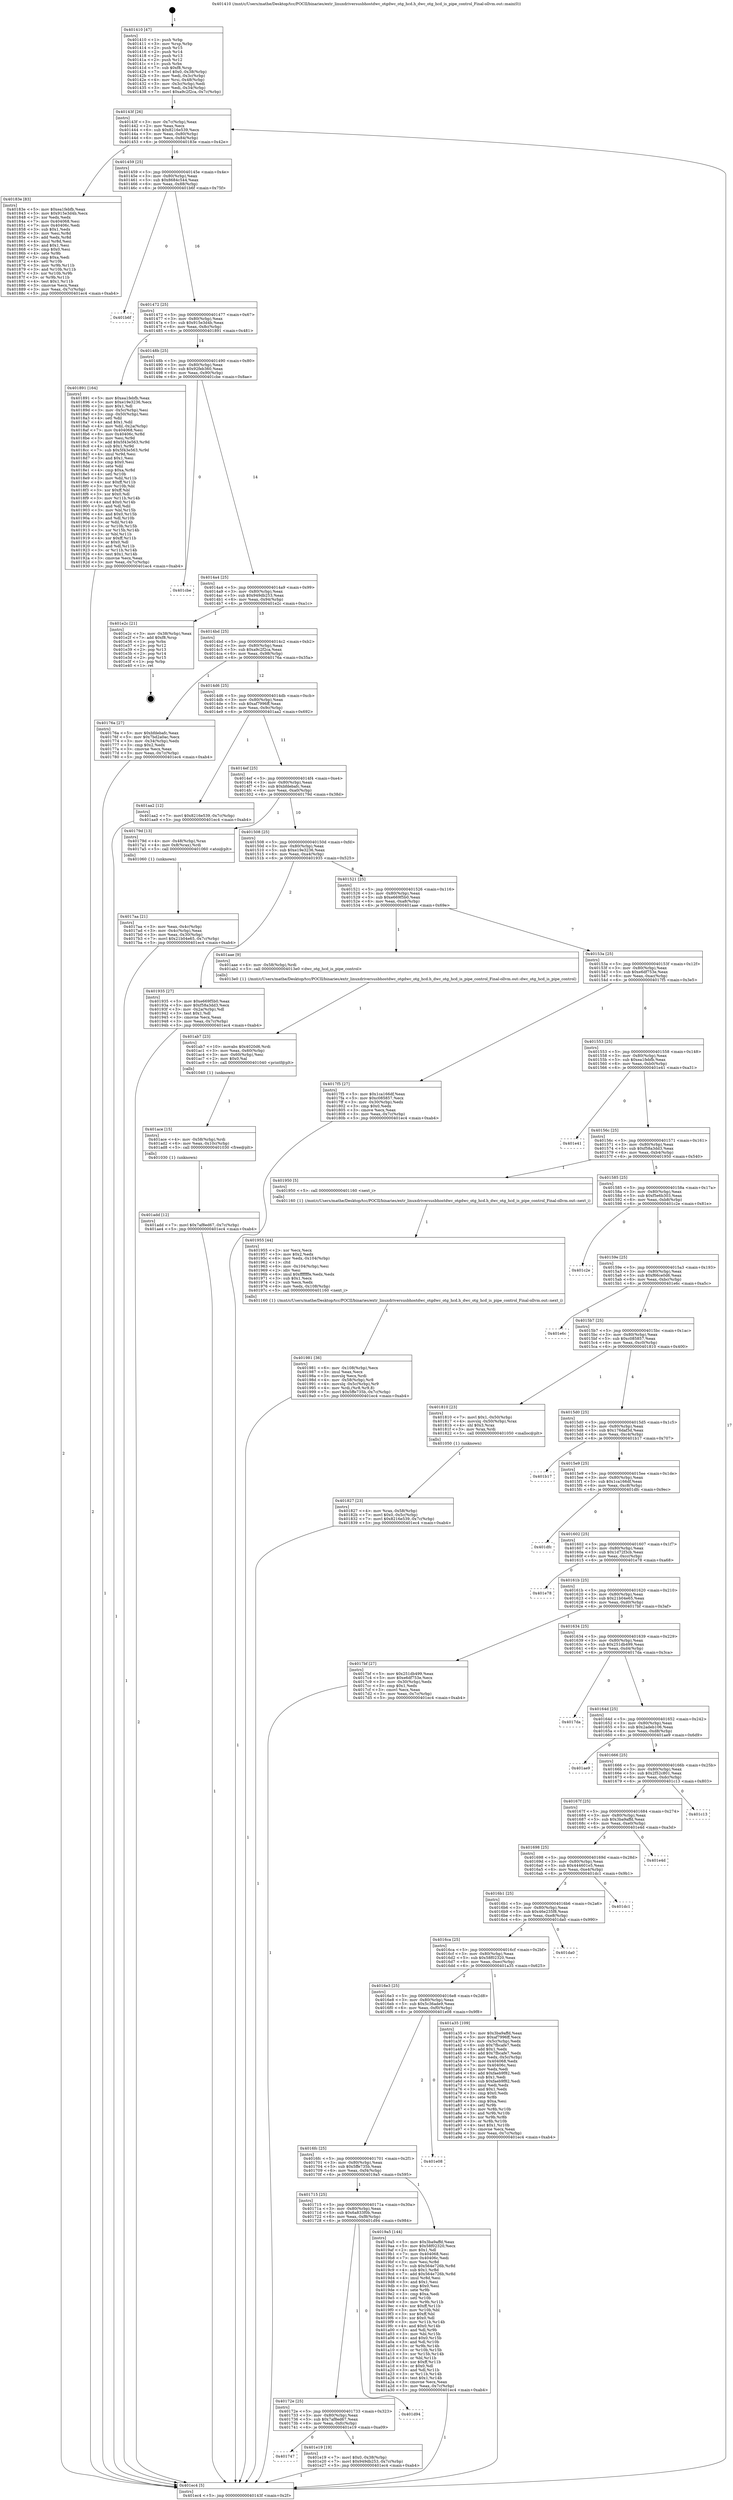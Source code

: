 digraph "0x401410" {
  label = "0x401410 (/mnt/c/Users/mathe/Desktop/tcc/POCII/binaries/extr_linuxdriversusbhostdwc_otgdwc_otg_hcd.h_dwc_otg_hcd_is_pipe_control_Final-ollvm.out::main(0))"
  labelloc = "t"
  node[shape=record]

  Entry [label="",width=0.3,height=0.3,shape=circle,fillcolor=black,style=filled]
  "0x40143f" [label="{
     0x40143f [26]\l
     | [instrs]\l
     &nbsp;&nbsp;0x40143f \<+3\>: mov -0x7c(%rbp),%eax\l
     &nbsp;&nbsp;0x401442 \<+2\>: mov %eax,%ecx\l
     &nbsp;&nbsp;0x401444 \<+6\>: sub $0x8216e539,%ecx\l
     &nbsp;&nbsp;0x40144a \<+3\>: mov %eax,-0x80(%rbp)\l
     &nbsp;&nbsp;0x40144d \<+6\>: mov %ecx,-0x84(%rbp)\l
     &nbsp;&nbsp;0x401453 \<+6\>: je 000000000040183e \<main+0x42e\>\l
  }"]
  "0x40183e" [label="{
     0x40183e [83]\l
     | [instrs]\l
     &nbsp;&nbsp;0x40183e \<+5\>: mov $0xea1febfb,%eax\l
     &nbsp;&nbsp;0x401843 \<+5\>: mov $0x915e3d4b,%ecx\l
     &nbsp;&nbsp;0x401848 \<+2\>: xor %edx,%edx\l
     &nbsp;&nbsp;0x40184a \<+7\>: mov 0x404068,%esi\l
     &nbsp;&nbsp;0x401851 \<+7\>: mov 0x40406c,%edi\l
     &nbsp;&nbsp;0x401858 \<+3\>: sub $0x1,%edx\l
     &nbsp;&nbsp;0x40185b \<+3\>: mov %esi,%r8d\l
     &nbsp;&nbsp;0x40185e \<+3\>: add %edx,%r8d\l
     &nbsp;&nbsp;0x401861 \<+4\>: imul %r8d,%esi\l
     &nbsp;&nbsp;0x401865 \<+3\>: and $0x1,%esi\l
     &nbsp;&nbsp;0x401868 \<+3\>: cmp $0x0,%esi\l
     &nbsp;&nbsp;0x40186b \<+4\>: sete %r9b\l
     &nbsp;&nbsp;0x40186f \<+3\>: cmp $0xa,%edi\l
     &nbsp;&nbsp;0x401872 \<+4\>: setl %r10b\l
     &nbsp;&nbsp;0x401876 \<+3\>: mov %r9b,%r11b\l
     &nbsp;&nbsp;0x401879 \<+3\>: and %r10b,%r11b\l
     &nbsp;&nbsp;0x40187c \<+3\>: xor %r10b,%r9b\l
     &nbsp;&nbsp;0x40187f \<+3\>: or %r9b,%r11b\l
     &nbsp;&nbsp;0x401882 \<+4\>: test $0x1,%r11b\l
     &nbsp;&nbsp;0x401886 \<+3\>: cmovne %ecx,%eax\l
     &nbsp;&nbsp;0x401889 \<+3\>: mov %eax,-0x7c(%rbp)\l
     &nbsp;&nbsp;0x40188c \<+5\>: jmp 0000000000401ec4 \<main+0xab4\>\l
  }"]
  "0x401459" [label="{
     0x401459 [25]\l
     | [instrs]\l
     &nbsp;&nbsp;0x401459 \<+5\>: jmp 000000000040145e \<main+0x4e\>\l
     &nbsp;&nbsp;0x40145e \<+3\>: mov -0x80(%rbp),%eax\l
     &nbsp;&nbsp;0x401461 \<+5\>: sub $0x8684c544,%eax\l
     &nbsp;&nbsp;0x401466 \<+6\>: mov %eax,-0x88(%rbp)\l
     &nbsp;&nbsp;0x40146c \<+6\>: je 0000000000401b6f \<main+0x75f\>\l
  }"]
  Exit [label="",width=0.3,height=0.3,shape=circle,fillcolor=black,style=filled,peripheries=2]
  "0x401b6f" [label="{
     0x401b6f\l
  }", style=dashed]
  "0x401472" [label="{
     0x401472 [25]\l
     | [instrs]\l
     &nbsp;&nbsp;0x401472 \<+5\>: jmp 0000000000401477 \<main+0x67\>\l
     &nbsp;&nbsp;0x401477 \<+3\>: mov -0x80(%rbp),%eax\l
     &nbsp;&nbsp;0x40147a \<+5\>: sub $0x915e3d4b,%eax\l
     &nbsp;&nbsp;0x40147f \<+6\>: mov %eax,-0x8c(%rbp)\l
     &nbsp;&nbsp;0x401485 \<+6\>: je 0000000000401891 \<main+0x481\>\l
  }"]
  "0x401747" [label="{
     0x401747\l
  }", style=dashed]
  "0x401891" [label="{
     0x401891 [164]\l
     | [instrs]\l
     &nbsp;&nbsp;0x401891 \<+5\>: mov $0xea1febfb,%eax\l
     &nbsp;&nbsp;0x401896 \<+5\>: mov $0xe19e3236,%ecx\l
     &nbsp;&nbsp;0x40189b \<+2\>: mov $0x1,%dl\l
     &nbsp;&nbsp;0x40189d \<+3\>: mov -0x5c(%rbp),%esi\l
     &nbsp;&nbsp;0x4018a0 \<+3\>: cmp -0x50(%rbp),%esi\l
     &nbsp;&nbsp;0x4018a3 \<+4\>: setl %dil\l
     &nbsp;&nbsp;0x4018a7 \<+4\>: and $0x1,%dil\l
     &nbsp;&nbsp;0x4018ab \<+4\>: mov %dil,-0x2a(%rbp)\l
     &nbsp;&nbsp;0x4018af \<+7\>: mov 0x404068,%esi\l
     &nbsp;&nbsp;0x4018b6 \<+8\>: mov 0x40406c,%r8d\l
     &nbsp;&nbsp;0x4018be \<+3\>: mov %esi,%r9d\l
     &nbsp;&nbsp;0x4018c1 \<+7\>: add $0x5f43e563,%r9d\l
     &nbsp;&nbsp;0x4018c8 \<+4\>: sub $0x1,%r9d\l
     &nbsp;&nbsp;0x4018cc \<+7\>: sub $0x5f43e563,%r9d\l
     &nbsp;&nbsp;0x4018d3 \<+4\>: imul %r9d,%esi\l
     &nbsp;&nbsp;0x4018d7 \<+3\>: and $0x1,%esi\l
     &nbsp;&nbsp;0x4018da \<+3\>: cmp $0x0,%esi\l
     &nbsp;&nbsp;0x4018dd \<+4\>: sete %dil\l
     &nbsp;&nbsp;0x4018e1 \<+4\>: cmp $0xa,%r8d\l
     &nbsp;&nbsp;0x4018e5 \<+4\>: setl %r10b\l
     &nbsp;&nbsp;0x4018e9 \<+3\>: mov %dil,%r11b\l
     &nbsp;&nbsp;0x4018ec \<+4\>: xor $0xff,%r11b\l
     &nbsp;&nbsp;0x4018f0 \<+3\>: mov %r10b,%bl\l
     &nbsp;&nbsp;0x4018f3 \<+3\>: xor $0xff,%bl\l
     &nbsp;&nbsp;0x4018f6 \<+3\>: xor $0x0,%dl\l
     &nbsp;&nbsp;0x4018f9 \<+3\>: mov %r11b,%r14b\l
     &nbsp;&nbsp;0x4018fc \<+4\>: and $0x0,%r14b\l
     &nbsp;&nbsp;0x401900 \<+3\>: and %dl,%dil\l
     &nbsp;&nbsp;0x401903 \<+3\>: mov %bl,%r15b\l
     &nbsp;&nbsp;0x401906 \<+4\>: and $0x0,%r15b\l
     &nbsp;&nbsp;0x40190a \<+3\>: and %dl,%r10b\l
     &nbsp;&nbsp;0x40190d \<+3\>: or %dil,%r14b\l
     &nbsp;&nbsp;0x401910 \<+3\>: or %r10b,%r15b\l
     &nbsp;&nbsp;0x401913 \<+3\>: xor %r15b,%r14b\l
     &nbsp;&nbsp;0x401916 \<+3\>: or %bl,%r11b\l
     &nbsp;&nbsp;0x401919 \<+4\>: xor $0xff,%r11b\l
     &nbsp;&nbsp;0x40191d \<+3\>: or $0x0,%dl\l
     &nbsp;&nbsp;0x401920 \<+3\>: and %dl,%r11b\l
     &nbsp;&nbsp;0x401923 \<+3\>: or %r11b,%r14b\l
     &nbsp;&nbsp;0x401926 \<+4\>: test $0x1,%r14b\l
     &nbsp;&nbsp;0x40192a \<+3\>: cmovne %ecx,%eax\l
     &nbsp;&nbsp;0x40192d \<+3\>: mov %eax,-0x7c(%rbp)\l
     &nbsp;&nbsp;0x401930 \<+5\>: jmp 0000000000401ec4 \<main+0xab4\>\l
  }"]
  "0x40148b" [label="{
     0x40148b [25]\l
     | [instrs]\l
     &nbsp;&nbsp;0x40148b \<+5\>: jmp 0000000000401490 \<main+0x80\>\l
     &nbsp;&nbsp;0x401490 \<+3\>: mov -0x80(%rbp),%eax\l
     &nbsp;&nbsp;0x401493 \<+5\>: sub $0x92feb360,%eax\l
     &nbsp;&nbsp;0x401498 \<+6\>: mov %eax,-0x90(%rbp)\l
     &nbsp;&nbsp;0x40149e \<+6\>: je 0000000000401cbe \<main+0x8ae\>\l
  }"]
  "0x401e19" [label="{
     0x401e19 [19]\l
     | [instrs]\l
     &nbsp;&nbsp;0x401e19 \<+7\>: movl $0x0,-0x38(%rbp)\l
     &nbsp;&nbsp;0x401e20 \<+7\>: movl $0x949db253,-0x7c(%rbp)\l
     &nbsp;&nbsp;0x401e27 \<+5\>: jmp 0000000000401ec4 \<main+0xab4\>\l
  }"]
  "0x401cbe" [label="{
     0x401cbe\l
  }", style=dashed]
  "0x4014a4" [label="{
     0x4014a4 [25]\l
     | [instrs]\l
     &nbsp;&nbsp;0x4014a4 \<+5\>: jmp 00000000004014a9 \<main+0x99\>\l
     &nbsp;&nbsp;0x4014a9 \<+3\>: mov -0x80(%rbp),%eax\l
     &nbsp;&nbsp;0x4014ac \<+5\>: sub $0x949db253,%eax\l
     &nbsp;&nbsp;0x4014b1 \<+6\>: mov %eax,-0x94(%rbp)\l
     &nbsp;&nbsp;0x4014b7 \<+6\>: je 0000000000401e2c \<main+0xa1c\>\l
  }"]
  "0x40172e" [label="{
     0x40172e [25]\l
     | [instrs]\l
     &nbsp;&nbsp;0x40172e \<+5\>: jmp 0000000000401733 \<main+0x323\>\l
     &nbsp;&nbsp;0x401733 \<+3\>: mov -0x80(%rbp),%eax\l
     &nbsp;&nbsp;0x401736 \<+5\>: sub $0x7af8ed67,%eax\l
     &nbsp;&nbsp;0x40173b \<+6\>: mov %eax,-0xfc(%rbp)\l
     &nbsp;&nbsp;0x401741 \<+6\>: je 0000000000401e19 \<main+0xa09\>\l
  }"]
  "0x401e2c" [label="{
     0x401e2c [21]\l
     | [instrs]\l
     &nbsp;&nbsp;0x401e2c \<+3\>: mov -0x38(%rbp),%eax\l
     &nbsp;&nbsp;0x401e2f \<+7\>: add $0xf8,%rsp\l
     &nbsp;&nbsp;0x401e36 \<+1\>: pop %rbx\l
     &nbsp;&nbsp;0x401e37 \<+2\>: pop %r12\l
     &nbsp;&nbsp;0x401e39 \<+2\>: pop %r13\l
     &nbsp;&nbsp;0x401e3b \<+2\>: pop %r14\l
     &nbsp;&nbsp;0x401e3d \<+2\>: pop %r15\l
     &nbsp;&nbsp;0x401e3f \<+1\>: pop %rbp\l
     &nbsp;&nbsp;0x401e40 \<+1\>: ret\l
  }"]
  "0x4014bd" [label="{
     0x4014bd [25]\l
     | [instrs]\l
     &nbsp;&nbsp;0x4014bd \<+5\>: jmp 00000000004014c2 \<main+0xb2\>\l
     &nbsp;&nbsp;0x4014c2 \<+3\>: mov -0x80(%rbp),%eax\l
     &nbsp;&nbsp;0x4014c5 \<+5\>: sub $0xa9c2f2ca,%eax\l
     &nbsp;&nbsp;0x4014ca \<+6\>: mov %eax,-0x98(%rbp)\l
     &nbsp;&nbsp;0x4014d0 \<+6\>: je 000000000040176a \<main+0x35a\>\l
  }"]
  "0x401d94" [label="{
     0x401d94\l
  }", style=dashed]
  "0x40176a" [label="{
     0x40176a [27]\l
     | [instrs]\l
     &nbsp;&nbsp;0x40176a \<+5\>: mov $0xbfdebafc,%eax\l
     &nbsp;&nbsp;0x40176f \<+5\>: mov $0x7bd2a0ac,%ecx\l
     &nbsp;&nbsp;0x401774 \<+3\>: mov -0x34(%rbp),%edx\l
     &nbsp;&nbsp;0x401777 \<+3\>: cmp $0x2,%edx\l
     &nbsp;&nbsp;0x40177a \<+3\>: cmovne %ecx,%eax\l
     &nbsp;&nbsp;0x40177d \<+3\>: mov %eax,-0x7c(%rbp)\l
     &nbsp;&nbsp;0x401780 \<+5\>: jmp 0000000000401ec4 \<main+0xab4\>\l
  }"]
  "0x4014d6" [label="{
     0x4014d6 [25]\l
     | [instrs]\l
     &nbsp;&nbsp;0x4014d6 \<+5\>: jmp 00000000004014db \<main+0xcb\>\l
     &nbsp;&nbsp;0x4014db \<+3\>: mov -0x80(%rbp),%eax\l
     &nbsp;&nbsp;0x4014de \<+5\>: sub $0xaf7996ff,%eax\l
     &nbsp;&nbsp;0x4014e3 \<+6\>: mov %eax,-0x9c(%rbp)\l
     &nbsp;&nbsp;0x4014e9 \<+6\>: je 0000000000401aa2 \<main+0x692\>\l
  }"]
  "0x401ec4" [label="{
     0x401ec4 [5]\l
     | [instrs]\l
     &nbsp;&nbsp;0x401ec4 \<+5\>: jmp 000000000040143f \<main+0x2f\>\l
  }"]
  "0x401410" [label="{
     0x401410 [47]\l
     | [instrs]\l
     &nbsp;&nbsp;0x401410 \<+1\>: push %rbp\l
     &nbsp;&nbsp;0x401411 \<+3\>: mov %rsp,%rbp\l
     &nbsp;&nbsp;0x401414 \<+2\>: push %r15\l
     &nbsp;&nbsp;0x401416 \<+2\>: push %r14\l
     &nbsp;&nbsp;0x401418 \<+2\>: push %r13\l
     &nbsp;&nbsp;0x40141a \<+2\>: push %r12\l
     &nbsp;&nbsp;0x40141c \<+1\>: push %rbx\l
     &nbsp;&nbsp;0x40141d \<+7\>: sub $0xf8,%rsp\l
     &nbsp;&nbsp;0x401424 \<+7\>: movl $0x0,-0x38(%rbp)\l
     &nbsp;&nbsp;0x40142b \<+3\>: mov %edi,-0x3c(%rbp)\l
     &nbsp;&nbsp;0x40142e \<+4\>: mov %rsi,-0x48(%rbp)\l
     &nbsp;&nbsp;0x401432 \<+3\>: mov -0x3c(%rbp),%edi\l
     &nbsp;&nbsp;0x401435 \<+3\>: mov %edi,-0x34(%rbp)\l
     &nbsp;&nbsp;0x401438 \<+7\>: movl $0xa9c2f2ca,-0x7c(%rbp)\l
  }"]
  "0x401add" [label="{
     0x401add [12]\l
     | [instrs]\l
     &nbsp;&nbsp;0x401add \<+7\>: movl $0x7af8ed67,-0x7c(%rbp)\l
     &nbsp;&nbsp;0x401ae4 \<+5\>: jmp 0000000000401ec4 \<main+0xab4\>\l
  }"]
  "0x401aa2" [label="{
     0x401aa2 [12]\l
     | [instrs]\l
     &nbsp;&nbsp;0x401aa2 \<+7\>: movl $0x8216e539,-0x7c(%rbp)\l
     &nbsp;&nbsp;0x401aa9 \<+5\>: jmp 0000000000401ec4 \<main+0xab4\>\l
  }"]
  "0x4014ef" [label="{
     0x4014ef [25]\l
     | [instrs]\l
     &nbsp;&nbsp;0x4014ef \<+5\>: jmp 00000000004014f4 \<main+0xe4\>\l
     &nbsp;&nbsp;0x4014f4 \<+3\>: mov -0x80(%rbp),%eax\l
     &nbsp;&nbsp;0x4014f7 \<+5\>: sub $0xbfdebafc,%eax\l
     &nbsp;&nbsp;0x4014fc \<+6\>: mov %eax,-0xa0(%rbp)\l
     &nbsp;&nbsp;0x401502 \<+6\>: je 000000000040179d \<main+0x38d\>\l
  }"]
  "0x401ace" [label="{
     0x401ace [15]\l
     | [instrs]\l
     &nbsp;&nbsp;0x401ace \<+4\>: mov -0x58(%rbp),%rdi\l
     &nbsp;&nbsp;0x401ad2 \<+6\>: mov %eax,-0x10c(%rbp)\l
     &nbsp;&nbsp;0x401ad8 \<+5\>: call 0000000000401030 \<free@plt\>\l
     | [calls]\l
     &nbsp;&nbsp;0x401030 \{1\} (unknown)\l
  }"]
  "0x40179d" [label="{
     0x40179d [13]\l
     | [instrs]\l
     &nbsp;&nbsp;0x40179d \<+4\>: mov -0x48(%rbp),%rax\l
     &nbsp;&nbsp;0x4017a1 \<+4\>: mov 0x8(%rax),%rdi\l
     &nbsp;&nbsp;0x4017a5 \<+5\>: call 0000000000401060 \<atoi@plt\>\l
     | [calls]\l
     &nbsp;&nbsp;0x401060 \{1\} (unknown)\l
  }"]
  "0x401508" [label="{
     0x401508 [25]\l
     | [instrs]\l
     &nbsp;&nbsp;0x401508 \<+5\>: jmp 000000000040150d \<main+0xfd\>\l
     &nbsp;&nbsp;0x40150d \<+3\>: mov -0x80(%rbp),%eax\l
     &nbsp;&nbsp;0x401510 \<+5\>: sub $0xe19e3236,%eax\l
     &nbsp;&nbsp;0x401515 \<+6\>: mov %eax,-0xa4(%rbp)\l
     &nbsp;&nbsp;0x40151b \<+6\>: je 0000000000401935 \<main+0x525\>\l
  }"]
  "0x4017aa" [label="{
     0x4017aa [21]\l
     | [instrs]\l
     &nbsp;&nbsp;0x4017aa \<+3\>: mov %eax,-0x4c(%rbp)\l
     &nbsp;&nbsp;0x4017ad \<+3\>: mov -0x4c(%rbp),%eax\l
     &nbsp;&nbsp;0x4017b0 \<+3\>: mov %eax,-0x30(%rbp)\l
     &nbsp;&nbsp;0x4017b3 \<+7\>: movl $0x21b04e65,-0x7c(%rbp)\l
     &nbsp;&nbsp;0x4017ba \<+5\>: jmp 0000000000401ec4 \<main+0xab4\>\l
  }"]
  "0x401ab7" [label="{
     0x401ab7 [23]\l
     | [instrs]\l
     &nbsp;&nbsp;0x401ab7 \<+10\>: movabs $0x4020d6,%rdi\l
     &nbsp;&nbsp;0x401ac1 \<+3\>: mov %eax,-0x60(%rbp)\l
     &nbsp;&nbsp;0x401ac4 \<+3\>: mov -0x60(%rbp),%esi\l
     &nbsp;&nbsp;0x401ac7 \<+2\>: mov $0x0,%al\l
     &nbsp;&nbsp;0x401ac9 \<+5\>: call 0000000000401040 \<printf@plt\>\l
     | [calls]\l
     &nbsp;&nbsp;0x401040 \{1\} (unknown)\l
  }"]
  "0x401935" [label="{
     0x401935 [27]\l
     | [instrs]\l
     &nbsp;&nbsp;0x401935 \<+5\>: mov $0xe669f5b0,%eax\l
     &nbsp;&nbsp;0x40193a \<+5\>: mov $0xf58a3dd3,%ecx\l
     &nbsp;&nbsp;0x40193f \<+3\>: mov -0x2a(%rbp),%dl\l
     &nbsp;&nbsp;0x401942 \<+3\>: test $0x1,%dl\l
     &nbsp;&nbsp;0x401945 \<+3\>: cmovne %ecx,%eax\l
     &nbsp;&nbsp;0x401948 \<+3\>: mov %eax,-0x7c(%rbp)\l
     &nbsp;&nbsp;0x40194b \<+5\>: jmp 0000000000401ec4 \<main+0xab4\>\l
  }"]
  "0x401521" [label="{
     0x401521 [25]\l
     | [instrs]\l
     &nbsp;&nbsp;0x401521 \<+5\>: jmp 0000000000401526 \<main+0x116\>\l
     &nbsp;&nbsp;0x401526 \<+3\>: mov -0x80(%rbp),%eax\l
     &nbsp;&nbsp;0x401529 \<+5\>: sub $0xe669f5b0,%eax\l
     &nbsp;&nbsp;0x40152e \<+6\>: mov %eax,-0xa8(%rbp)\l
     &nbsp;&nbsp;0x401534 \<+6\>: je 0000000000401aae \<main+0x69e\>\l
  }"]
  "0x401715" [label="{
     0x401715 [25]\l
     | [instrs]\l
     &nbsp;&nbsp;0x401715 \<+5\>: jmp 000000000040171a \<main+0x30a\>\l
     &nbsp;&nbsp;0x40171a \<+3\>: mov -0x80(%rbp),%eax\l
     &nbsp;&nbsp;0x40171d \<+5\>: sub $0x6a833f0b,%eax\l
     &nbsp;&nbsp;0x401722 \<+6\>: mov %eax,-0xf8(%rbp)\l
     &nbsp;&nbsp;0x401728 \<+6\>: je 0000000000401d94 \<main+0x984\>\l
  }"]
  "0x401aae" [label="{
     0x401aae [9]\l
     | [instrs]\l
     &nbsp;&nbsp;0x401aae \<+4\>: mov -0x58(%rbp),%rdi\l
     &nbsp;&nbsp;0x401ab2 \<+5\>: call 00000000004013e0 \<dwc_otg_hcd_is_pipe_control\>\l
     | [calls]\l
     &nbsp;&nbsp;0x4013e0 \{1\} (/mnt/c/Users/mathe/Desktop/tcc/POCII/binaries/extr_linuxdriversusbhostdwc_otgdwc_otg_hcd.h_dwc_otg_hcd_is_pipe_control_Final-ollvm.out::dwc_otg_hcd_is_pipe_control)\l
  }"]
  "0x40153a" [label="{
     0x40153a [25]\l
     | [instrs]\l
     &nbsp;&nbsp;0x40153a \<+5\>: jmp 000000000040153f \<main+0x12f\>\l
     &nbsp;&nbsp;0x40153f \<+3\>: mov -0x80(%rbp),%eax\l
     &nbsp;&nbsp;0x401542 \<+5\>: sub $0xe6df753e,%eax\l
     &nbsp;&nbsp;0x401547 \<+6\>: mov %eax,-0xac(%rbp)\l
     &nbsp;&nbsp;0x40154d \<+6\>: je 00000000004017f5 \<main+0x3e5\>\l
  }"]
  "0x4019a5" [label="{
     0x4019a5 [144]\l
     | [instrs]\l
     &nbsp;&nbsp;0x4019a5 \<+5\>: mov $0x3ba9affd,%eax\l
     &nbsp;&nbsp;0x4019aa \<+5\>: mov $0x58f02320,%ecx\l
     &nbsp;&nbsp;0x4019af \<+2\>: mov $0x1,%dl\l
     &nbsp;&nbsp;0x4019b1 \<+7\>: mov 0x404068,%esi\l
     &nbsp;&nbsp;0x4019b8 \<+7\>: mov 0x40406c,%edi\l
     &nbsp;&nbsp;0x4019bf \<+3\>: mov %esi,%r8d\l
     &nbsp;&nbsp;0x4019c2 \<+7\>: sub $0x564e726b,%r8d\l
     &nbsp;&nbsp;0x4019c9 \<+4\>: sub $0x1,%r8d\l
     &nbsp;&nbsp;0x4019cd \<+7\>: add $0x564e726b,%r8d\l
     &nbsp;&nbsp;0x4019d4 \<+4\>: imul %r8d,%esi\l
     &nbsp;&nbsp;0x4019d8 \<+3\>: and $0x1,%esi\l
     &nbsp;&nbsp;0x4019db \<+3\>: cmp $0x0,%esi\l
     &nbsp;&nbsp;0x4019de \<+4\>: sete %r9b\l
     &nbsp;&nbsp;0x4019e2 \<+3\>: cmp $0xa,%edi\l
     &nbsp;&nbsp;0x4019e5 \<+4\>: setl %r10b\l
     &nbsp;&nbsp;0x4019e9 \<+3\>: mov %r9b,%r11b\l
     &nbsp;&nbsp;0x4019ec \<+4\>: xor $0xff,%r11b\l
     &nbsp;&nbsp;0x4019f0 \<+3\>: mov %r10b,%bl\l
     &nbsp;&nbsp;0x4019f3 \<+3\>: xor $0xff,%bl\l
     &nbsp;&nbsp;0x4019f6 \<+3\>: xor $0x0,%dl\l
     &nbsp;&nbsp;0x4019f9 \<+3\>: mov %r11b,%r14b\l
     &nbsp;&nbsp;0x4019fc \<+4\>: and $0x0,%r14b\l
     &nbsp;&nbsp;0x401a00 \<+3\>: and %dl,%r9b\l
     &nbsp;&nbsp;0x401a03 \<+3\>: mov %bl,%r15b\l
     &nbsp;&nbsp;0x401a06 \<+4\>: and $0x0,%r15b\l
     &nbsp;&nbsp;0x401a0a \<+3\>: and %dl,%r10b\l
     &nbsp;&nbsp;0x401a0d \<+3\>: or %r9b,%r14b\l
     &nbsp;&nbsp;0x401a10 \<+3\>: or %r10b,%r15b\l
     &nbsp;&nbsp;0x401a13 \<+3\>: xor %r15b,%r14b\l
     &nbsp;&nbsp;0x401a16 \<+3\>: or %bl,%r11b\l
     &nbsp;&nbsp;0x401a19 \<+4\>: xor $0xff,%r11b\l
     &nbsp;&nbsp;0x401a1d \<+3\>: or $0x0,%dl\l
     &nbsp;&nbsp;0x401a20 \<+3\>: and %dl,%r11b\l
     &nbsp;&nbsp;0x401a23 \<+3\>: or %r11b,%r14b\l
     &nbsp;&nbsp;0x401a26 \<+4\>: test $0x1,%r14b\l
     &nbsp;&nbsp;0x401a2a \<+3\>: cmovne %ecx,%eax\l
     &nbsp;&nbsp;0x401a2d \<+3\>: mov %eax,-0x7c(%rbp)\l
     &nbsp;&nbsp;0x401a30 \<+5\>: jmp 0000000000401ec4 \<main+0xab4\>\l
  }"]
  "0x4017f5" [label="{
     0x4017f5 [27]\l
     | [instrs]\l
     &nbsp;&nbsp;0x4017f5 \<+5\>: mov $0x1ca166df,%eax\l
     &nbsp;&nbsp;0x4017fa \<+5\>: mov $0xc085857,%ecx\l
     &nbsp;&nbsp;0x4017ff \<+3\>: mov -0x30(%rbp),%edx\l
     &nbsp;&nbsp;0x401802 \<+3\>: cmp $0x0,%edx\l
     &nbsp;&nbsp;0x401805 \<+3\>: cmove %ecx,%eax\l
     &nbsp;&nbsp;0x401808 \<+3\>: mov %eax,-0x7c(%rbp)\l
     &nbsp;&nbsp;0x40180b \<+5\>: jmp 0000000000401ec4 \<main+0xab4\>\l
  }"]
  "0x401553" [label="{
     0x401553 [25]\l
     | [instrs]\l
     &nbsp;&nbsp;0x401553 \<+5\>: jmp 0000000000401558 \<main+0x148\>\l
     &nbsp;&nbsp;0x401558 \<+3\>: mov -0x80(%rbp),%eax\l
     &nbsp;&nbsp;0x40155b \<+5\>: sub $0xea1febfb,%eax\l
     &nbsp;&nbsp;0x401560 \<+6\>: mov %eax,-0xb0(%rbp)\l
     &nbsp;&nbsp;0x401566 \<+6\>: je 0000000000401e41 \<main+0xa31\>\l
  }"]
  "0x4016fc" [label="{
     0x4016fc [25]\l
     | [instrs]\l
     &nbsp;&nbsp;0x4016fc \<+5\>: jmp 0000000000401701 \<main+0x2f1\>\l
     &nbsp;&nbsp;0x401701 \<+3\>: mov -0x80(%rbp),%eax\l
     &nbsp;&nbsp;0x401704 \<+5\>: sub $0x5ffe735b,%eax\l
     &nbsp;&nbsp;0x401709 \<+6\>: mov %eax,-0xf4(%rbp)\l
     &nbsp;&nbsp;0x40170f \<+6\>: je 00000000004019a5 \<main+0x595\>\l
  }"]
  "0x401e41" [label="{
     0x401e41\l
  }", style=dashed]
  "0x40156c" [label="{
     0x40156c [25]\l
     | [instrs]\l
     &nbsp;&nbsp;0x40156c \<+5\>: jmp 0000000000401571 \<main+0x161\>\l
     &nbsp;&nbsp;0x401571 \<+3\>: mov -0x80(%rbp),%eax\l
     &nbsp;&nbsp;0x401574 \<+5\>: sub $0xf58a3dd3,%eax\l
     &nbsp;&nbsp;0x401579 \<+6\>: mov %eax,-0xb4(%rbp)\l
     &nbsp;&nbsp;0x40157f \<+6\>: je 0000000000401950 \<main+0x540\>\l
  }"]
  "0x401e08" [label="{
     0x401e08\l
  }", style=dashed]
  "0x401950" [label="{
     0x401950 [5]\l
     | [instrs]\l
     &nbsp;&nbsp;0x401950 \<+5\>: call 0000000000401160 \<next_i\>\l
     | [calls]\l
     &nbsp;&nbsp;0x401160 \{1\} (/mnt/c/Users/mathe/Desktop/tcc/POCII/binaries/extr_linuxdriversusbhostdwc_otgdwc_otg_hcd.h_dwc_otg_hcd_is_pipe_control_Final-ollvm.out::next_i)\l
  }"]
  "0x401585" [label="{
     0x401585 [25]\l
     | [instrs]\l
     &nbsp;&nbsp;0x401585 \<+5\>: jmp 000000000040158a \<main+0x17a\>\l
     &nbsp;&nbsp;0x40158a \<+3\>: mov -0x80(%rbp),%eax\l
     &nbsp;&nbsp;0x40158d \<+5\>: sub $0xf5e6b303,%eax\l
     &nbsp;&nbsp;0x401592 \<+6\>: mov %eax,-0xb8(%rbp)\l
     &nbsp;&nbsp;0x401598 \<+6\>: je 0000000000401c2e \<main+0x81e\>\l
  }"]
  "0x4016e3" [label="{
     0x4016e3 [25]\l
     | [instrs]\l
     &nbsp;&nbsp;0x4016e3 \<+5\>: jmp 00000000004016e8 \<main+0x2d8\>\l
     &nbsp;&nbsp;0x4016e8 \<+3\>: mov -0x80(%rbp),%eax\l
     &nbsp;&nbsp;0x4016eb \<+5\>: sub $0x5c36ade9,%eax\l
     &nbsp;&nbsp;0x4016f0 \<+6\>: mov %eax,-0xf0(%rbp)\l
     &nbsp;&nbsp;0x4016f6 \<+6\>: je 0000000000401e08 \<main+0x9f8\>\l
  }"]
  "0x401c2e" [label="{
     0x401c2e\l
  }", style=dashed]
  "0x40159e" [label="{
     0x40159e [25]\l
     | [instrs]\l
     &nbsp;&nbsp;0x40159e \<+5\>: jmp 00000000004015a3 \<main+0x193\>\l
     &nbsp;&nbsp;0x4015a3 \<+3\>: mov -0x80(%rbp),%eax\l
     &nbsp;&nbsp;0x4015a6 \<+5\>: sub $0xf66ce0d6,%eax\l
     &nbsp;&nbsp;0x4015ab \<+6\>: mov %eax,-0xbc(%rbp)\l
     &nbsp;&nbsp;0x4015b1 \<+6\>: je 0000000000401e6c \<main+0xa5c\>\l
  }"]
  "0x401a35" [label="{
     0x401a35 [109]\l
     | [instrs]\l
     &nbsp;&nbsp;0x401a35 \<+5\>: mov $0x3ba9affd,%eax\l
     &nbsp;&nbsp;0x401a3a \<+5\>: mov $0xaf7996ff,%ecx\l
     &nbsp;&nbsp;0x401a3f \<+3\>: mov -0x5c(%rbp),%edx\l
     &nbsp;&nbsp;0x401a42 \<+6\>: sub $0x7fbcafe7,%edx\l
     &nbsp;&nbsp;0x401a48 \<+3\>: add $0x1,%edx\l
     &nbsp;&nbsp;0x401a4b \<+6\>: add $0x7fbcafe7,%edx\l
     &nbsp;&nbsp;0x401a51 \<+3\>: mov %edx,-0x5c(%rbp)\l
     &nbsp;&nbsp;0x401a54 \<+7\>: mov 0x404068,%edx\l
     &nbsp;&nbsp;0x401a5b \<+7\>: mov 0x40406c,%esi\l
     &nbsp;&nbsp;0x401a62 \<+2\>: mov %edx,%edi\l
     &nbsp;&nbsp;0x401a64 \<+6\>: add $0xfaeb9f82,%edi\l
     &nbsp;&nbsp;0x401a6a \<+3\>: sub $0x1,%edi\l
     &nbsp;&nbsp;0x401a6d \<+6\>: sub $0xfaeb9f82,%edi\l
     &nbsp;&nbsp;0x401a73 \<+3\>: imul %edi,%edx\l
     &nbsp;&nbsp;0x401a76 \<+3\>: and $0x1,%edx\l
     &nbsp;&nbsp;0x401a79 \<+3\>: cmp $0x0,%edx\l
     &nbsp;&nbsp;0x401a7c \<+4\>: sete %r8b\l
     &nbsp;&nbsp;0x401a80 \<+3\>: cmp $0xa,%esi\l
     &nbsp;&nbsp;0x401a83 \<+4\>: setl %r9b\l
     &nbsp;&nbsp;0x401a87 \<+3\>: mov %r8b,%r10b\l
     &nbsp;&nbsp;0x401a8a \<+3\>: and %r9b,%r10b\l
     &nbsp;&nbsp;0x401a8d \<+3\>: xor %r9b,%r8b\l
     &nbsp;&nbsp;0x401a90 \<+3\>: or %r8b,%r10b\l
     &nbsp;&nbsp;0x401a93 \<+4\>: test $0x1,%r10b\l
     &nbsp;&nbsp;0x401a97 \<+3\>: cmovne %ecx,%eax\l
     &nbsp;&nbsp;0x401a9a \<+3\>: mov %eax,-0x7c(%rbp)\l
     &nbsp;&nbsp;0x401a9d \<+5\>: jmp 0000000000401ec4 \<main+0xab4\>\l
  }"]
  "0x401e6c" [label="{
     0x401e6c\l
  }", style=dashed]
  "0x4015b7" [label="{
     0x4015b7 [25]\l
     | [instrs]\l
     &nbsp;&nbsp;0x4015b7 \<+5\>: jmp 00000000004015bc \<main+0x1ac\>\l
     &nbsp;&nbsp;0x4015bc \<+3\>: mov -0x80(%rbp),%eax\l
     &nbsp;&nbsp;0x4015bf \<+5\>: sub $0xc085857,%eax\l
     &nbsp;&nbsp;0x4015c4 \<+6\>: mov %eax,-0xc0(%rbp)\l
     &nbsp;&nbsp;0x4015ca \<+6\>: je 0000000000401810 \<main+0x400\>\l
  }"]
  "0x4016ca" [label="{
     0x4016ca [25]\l
     | [instrs]\l
     &nbsp;&nbsp;0x4016ca \<+5\>: jmp 00000000004016cf \<main+0x2bf\>\l
     &nbsp;&nbsp;0x4016cf \<+3\>: mov -0x80(%rbp),%eax\l
     &nbsp;&nbsp;0x4016d2 \<+5\>: sub $0x58f02320,%eax\l
     &nbsp;&nbsp;0x4016d7 \<+6\>: mov %eax,-0xec(%rbp)\l
     &nbsp;&nbsp;0x4016dd \<+6\>: je 0000000000401a35 \<main+0x625\>\l
  }"]
  "0x401810" [label="{
     0x401810 [23]\l
     | [instrs]\l
     &nbsp;&nbsp;0x401810 \<+7\>: movl $0x1,-0x50(%rbp)\l
     &nbsp;&nbsp;0x401817 \<+4\>: movslq -0x50(%rbp),%rax\l
     &nbsp;&nbsp;0x40181b \<+4\>: shl $0x3,%rax\l
     &nbsp;&nbsp;0x40181f \<+3\>: mov %rax,%rdi\l
     &nbsp;&nbsp;0x401822 \<+5\>: call 0000000000401050 \<malloc@plt\>\l
     | [calls]\l
     &nbsp;&nbsp;0x401050 \{1\} (unknown)\l
  }"]
  "0x4015d0" [label="{
     0x4015d0 [25]\l
     | [instrs]\l
     &nbsp;&nbsp;0x4015d0 \<+5\>: jmp 00000000004015d5 \<main+0x1c5\>\l
     &nbsp;&nbsp;0x4015d5 \<+3\>: mov -0x80(%rbp),%eax\l
     &nbsp;&nbsp;0x4015d8 \<+5\>: sub $0x176daf3d,%eax\l
     &nbsp;&nbsp;0x4015dd \<+6\>: mov %eax,-0xc4(%rbp)\l
     &nbsp;&nbsp;0x4015e3 \<+6\>: je 0000000000401b17 \<main+0x707\>\l
  }"]
  "0x401da0" [label="{
     0x401da0\l
  }", style=dashed]
  "0x401b17" [label="{
     0x401b17\l
  }", style=dashed]
  "0x4015e9" [label="{
     0x4015e9 [25]\l
     | [instrs]\l
     &nbsp;&nbsp;0x4015e9 \<+5\>: jmp 00000000004015ee \<main+0x1de\>\l
     &nbsp;&nbsp;0x4015ee \<+3\>: mov -0x80(%rbp),%eax\l
     &nbsp;&nbsp;0x4015f1 \<+5\>: sub $0x1ca166df,%eax\l
     &nbsp;&nbsp;0x4015f6 \<+6\>: mov %eax,-0xc8(%rbp)\l
     &nbsp;&nbsp;0x4015fc \<+6\>: je 0000000000401dfc \<main+0x9ec\>\l
  }"]
  "0x4016b1" [label="{
     0x4016b1 [25]\l
     | [instrs]\l
     &nbsp;&nbsp;0x4016b1 \<+5\>: jmp 00000000004016b6 \<main+0x2a6\>\l
     &nbsp;&nbsp;0x4016b6 \<+3\>: mov -0x80(%rbp),%eax\l
     &nbsp;&nbsp;0x4016b9 \<+5\>: sub $0x46e235f8,%eax\l
     &nbsp;&nbsp;0x4016be \<+6\>: mov %eax,-0xe8(%rbp)\l
     &nbsp;&nbsp;0x4016c4 \<+6\>: je 0000000000401da0 \<main+0x990\>\l
  }"]
  "0x401dfc" [label="{
     0x401dfc\l
  }", style=dashed]
  "0x401602" [label="{
     0x401602 [25]\l
     | [instrs]\l
     &nbsp;&nbsp;0x401602 \<+5\>: jmp 0000000000401607 \<main+0x1f7\>\l
     &nbsp;&nbsp;0x401607 \<+3\>: mov -0x80(%rbp),%eax\l
     &nbsp;&nbsp;0x40160a \<+5\>: sub $0x1d72f3cb,%eax\l
     &nbsp;&nbsp;0x40160f \<+6\>: mov %eax,-0xcc(%rbp)\l
     &nbsp;&nbsp;0x401615 \<+6\>: je 0000000000401e78 \<main+0xa68\>\l
  }"]
  "0x401dc1" [label="{
     0x401dc1\l
  }", style=dashed]
  "0x401e78" [label="{
     0x401e78\l
  }", style=dashed]
  "0x40161b" [label="{
     0x40161b [25]\l
     | [instrs]\l
     &nbsp;&nbsp;0x40161b \<+5\>: jmp 0000000000401620 \<main+0x210\>\l
     &nbsp;&nbsp;0x401620 \<+3\>: mov -0x80(%rbp),%eax\l
     &nbsp;&nbsp;0x401623 \<+5\>: sub $0x21b04e65,%eax\l
     &nbsp;&nbsp;0x401628 \<+6\>: mov %eax,-0xd0(%rbp)\l
     &nbsp;&nbsp;0x40162e \<+6\>: je 00000000004017bf \<main+0x3af\>\l
  }"]
  "0x401698" [label="{
     0x401698 [25]\l
     | [instrs]\l
     &nbsp;&nbsp;0x401698 \<+5\>: jmp 000000000040169d \<main+0x28d\>\l
     &nbsp;&nbsp;0x40169d \<+3\>: mov -0x80(%rbp),%eax\l
     &nbsp;&nbsp;0x4016a0 \<+5\>: sub $0x444601e5,%eax\l
     &nbsp;&nbsp;0x4016a5 \<+6\>: mov %eax,-0xe4(%rbp)\l
     &nbsp;&nbsp;0x4016ab \<+6\>: je 0000000000401dc1 \<main+0x9b1\>\l
  }"]
  "0x4017bf" [label="{
     0x4017bf [27]\l
     | [instrs]\l
     &nbsp;&nbsp;0x4017bf \<+5\>: mov $0x251db499,%eax\l
     &nbsp;&nbsp;0x4017c4 \<+5\>: mov $0xe6df753e,%ecx\l
     &nbsp;&nbsp;0x4017c9 \<+3\>: mov -0x30(%rbp),%edx\l
     &nbsp;&nbsp;0x4017cc \<+3\>: cmp $0x1,%edx\l
     &nbsp;&nbsp;0x4017cf \<+3\>: cmovl %ecx,%eax\l
     &nbsp;&nbsp;0x4017d2 \<+3\>: mov %eax,-0x7c(%rbp)\l
     &nbsp;&nbsp;0x4017d5 \<+5\>: jmp 0000000000401ec4 \<main+0xab4\>\l
  }"]
  "0x401634" [label="{
     0x401634 [25]\l
     | [instrs]\l
     &nbsp;&nbsp;0x401634 \<+5\>: jmp 0000000000401639 \<main+0x229\>\l
     &nbsp;&nbsp;0x401639 \<+3\>: mov -0x80(%rbp),%eax\l
     &nbsp;&nbsp;0x40163c \<+5\>: sub $0x251db499,%eax\l
     &nbsp;&nbsp;0x401641 \<+6\>: mov %eax,-0xd4(%rbp)\l
     &nbsp;&nbsp;0x401647 \<+6\>: je 00000000004017da \<main+0x3ca\>\l
  }"]
  "0x401827" [label="{
     0x401827 [23]\l
     | [instrs]\l
     &nbsp;&nbsp;0x401827 \<+4\>: mov %rax,-0x58(%rbp)\l
     &nbsp;&nbsp;0x40182b \<+7\>: movl $0x0,-0x5c(%rbp)\l
     &nbsp;&nbsp;0x401832 \<+7\>: movl $0x8216e539,-0x7c(%rbp)\l
     &nbsp;&nbsp;0x401839 \<+5\>: jmp 0000000000401ec4 \<main+0xab4\>\l
  }"]
  "0x401955" [label="{
     0x401955 [44]\l
     | [instrs]\l
     &nbsp;&nbsp;0x401955 \<+2\>: xor %ecx,%ecx\l
     &nbsp;&nbsp;0x401957 \<+5\>: mov $0x2,%edx\l
     &nbsp;&nbsp;0x40195c \<+6\>: mov %edx,-0x104(%rbp)\l
     &nbsp;&nbsp;0x401962 \<+1\>: cltd\l
     &nbsp;&nbsp;0x401963 \<+6\>: mov -0x104(%rbp),%esi\l
     &nbsp;&nbsp;0x401969 \<+2\>: idiv %esi\l
     &nbsp;&nbsp;0x40196b \<+6\>: imul $0xfffffffe,%edx,%edx\l
     &nbsp;&nbsp;0x401971 \<+3\>: sub $0x1,%ecx\l
     &nbsp;&nbsp;0x401974 \<+2\>: sub %ecx,%edx\l
     &nbsp;&nbsp;0x401976 \<+6\>: mov %edx,-0x108(%rbp)\l
     &nbsp;&nbsp;0x40197c \<+5\>: call 0000000000401160 \<next_i\>\l
     | [calls]\l
     &nbsp;&nbsp;0x401160 \{1\} (/mnt/c/Users/mathe/Desktop/tcc/POCII/binaries/extr_linuxdriversusbhostdwc_otgdwc_otg_hcd.h_dwc_otg_hcd_is_pipe_control_Final-ollvm.out::next_i)\l
  }"]
  "0x401981" [label="{
     0x401981 [36]\l
     | [instrs]\l
     &nbsp;&nbsp;0x401981 \<+6\>: mov -0x108(%rbp),%ecx\l
     &nbsp;&nbsp;0x401987 \<+3\>: imul %eax,%ecx\l
     &nbsp;&nbsp;0x40198a \<+3\>: movslq %ecx,%rdi\l
     &nbsp;&nbsp;0x40198d \<+4\>: mov -0x58(%rbp),%r8\l
     &nbsp;&nbsp;0x401991 \<+4\>: movslq -0x5c(%rbp),%r9\l
     &nbsp;&nbsp;0x401995 \<+4\>: mov %rdi,(%r8,%r9,8)\l
     &nbsp;&nbsp;0x401999 \<+7\>: movl $0x5ffe735b,-0x7c(%rbp)\l
     &nbsp;&nbsp;0x4019a0 \<+5\>: jmp 0000000000401ec4 \<main+0xab4\>\l
  }"]
  "0x401e4d" [label="{
     0x401e4d\l
  }", style=dashed]
  "0x4017da" [label="{
     0x4017da\l
  }", style=dashed]
  "0x40164d" [label="{
     0x40164d [25]\l
     | [instrs]\l
     &nbsp;&nbsp;0x40164d \<+5\>: jmp 0000000000401652 \<main+0x242\>\l
     &nbsp;&nbsp;0x401652 \<+3\>: mov -0x80(%rbp),%eax\l
     &nbsp;&nbsp;0x401655 \<+5\>: sub $0x2adeb106,%eax\l
     &nbsp;&nbsp;0x40165a \<+6\>: mov %eax,-0xd8(%rbp)\l
     &nbsp;&nbsp;0x401660 \<+6\>: je 0000000000401ae9 \<main+0x6d9\>\l
  }"]
  "0x40167f" [label="{
     0x40167f [25]\l
     | [instrs]\l
     &nbsp;&nbsp;0x40167f \<+5\>: jmp 0000000000401684 \<main+0x274\>\l
     &nbsp;&nbsp;0x401684 \<+3\>: mov -0x80(%rbp),%eax\l
     &nbsp;&nbsp;0x401687 \<+5\>: sub $0x3ba9affd,%eax\l
     &nbsp;&nbsp;0x40168c \<+6\>: mov %eax,-0xe0(%rbp)\l
     &nbsp;&nbsp;0x401692 \<+6\>: je 0000000000401e4d \<main+0xa3d\>\l
  }"]
  "0x401ae9" [label="{
     0x401ae9\l
  }", style=dashed]
  "0x401666" [label="{
     0x401666 [25]\l
     | [instrs]\l
     &nbsp;&nbsp;0x401666 \<+5\>: jmp 000000000040166b \<main+0x25b\>\l
     &nbsp;&nbsp;0x40166b \<+3\>: mov -0x80(%rbp),%eax\l
     &nbsp;&nbsp;0x40166e \<+5\>: sub $0x2f52c801,%eax\l
     &nbsp;&nbsp;0x401673 \<+6\>: mov %eax,-0xdc(%rbp)\l
     &nbsp;&nbsp;0x401679 \<+6\>: je 0000000000401c13 \<main+0x803\>\l
  }"]
  "0x401c13" [label="{
     0x401c13\l
  }", style=dashed]
  Entry -> "0x401410" [label=" 1"]
  "0x40143f" -> "0x40183e" [label=" 2"]
  "0x40143f" -> "0x401459" [label=" 16"]
  "0x401e2c" -> Exit [label=" 1"]
  "0x401459" -> "0x401b6f" [label=" 0"]
  "0x401459" -> "0x401472" [label=" 16"]
  "0x401e19" -> "0x401ec4" [label=" 1"]
  "0x401472" -> "0x401891" [label=" 2"]
  "0x401472" -> "0x40148b" [label=" 14"]
  "0x40172e" -> "0x401747" [label=" 0"]
  "0x40148b" -> "0x401cbe" [label=" 0"]
  "0x40148b" -> "0x4014a4" [label=" 14"]
  "0x40172e" -> "0x401e19" [label=" 1"]
  "0x4014a4" -> "0x401e2c" [label=" 1"]
  "0x4014a4" -> "0x4014bd" [label=" 13"]
  "0x401715" -> "0x40172e" [label=" 1"]
  "0x4014bd" -> "0x40176a" [label=" 1"]
  "0x4014bd" -> "0x4014d6" [label=" 12"]
  "0x40176a" -> "0x401ec4" [label=" 1"]
  "0x401410" -> "0x40143f" [label=" 1"]
  "0x401ec4" -> "0x40143f" [label=" 17"]
  "0x401715" -> "0x401d94" [label=" 0"]
  "0x4014d6" -> "0x401aa2" [label=" 1"]
  "0x4014d6" -> "0x4014ef" [label=" 11"]
  "0x401add" -> "0x401ec4" [label=" 1"]
  "0x4014ef" -> "0x40179d" [label=" 1"]
  "0x4014ef" -> "0x401508" [label=" 10"]
  "0x40179d" -> "0x4017aa" [label=" 1"]
  "0x4017aa" -> "0x401ec4" [label=" 1"]
  "0x401ace" -> "0x401add" [label=" 1"]
  "0x401508" -> "0x401935" [label=" 2"]
  "0x401508" -> "0x401521" [label=" 8"]
  "0x401ab7" -> "0x401ace" [label=" 1"]
  "0x401521" -> "0x401aae" [label=" 1"]
  "0x401521" -> "0x40153a" [label=" 7"]
  "0x401aae" -> "0x401ab7" [label=" 1"]
  "0x40153a" -> "0x4017f5" [label=" 1"]
  "0x40153a" -> "0x401553" [label=" 6"]
  "0x401aa2" -> "0x401ec4" [label=" 1"]
  "0x401553" -> "0x401e41" [label=" 0"]
  "0x401553" -> "0x40156c" [label=" 6"]
  "0x4019a5" -> "0x401ec4" [label=" 1"]
  "0x40156c" -> "0x401950" [label=" 1"]
  "0x40156c" -> "0x401585" [label=" 5"]
  "0x4016fc" -> "0x401715" [label=" 1"]
  "0x401585" -> "0x401c2e" [label=" 0"]
  "0x401585" -> "0x40159e" [label=" 5"]
  "0x401a35" -> "0x401ec4" [label=" 1"]
  "0x40159e" -> "0x401e6c" [label=" 0"]
  "0x40159e" -> "0x4015b7" [label=" 5"]
  "0x4016e3" -> "0x4016fc" [label=" 2"]
  "0x4015b7" -> "0x401810" [label=" 1"]
  "0x4015b7" -> "0x4015d0" [label=" 4"]
  "0x4016fc" -> "0x4019a5" [label=" 1"]
  "0x4015d0" -> "0x401b17" [label=" 0"]
  "0x4015d0" -> "0x4015e9" [label=" 4"]
  "0x4016ca" -> "0x4016e3" [label=" 2"]
  "0x4015e9" -> "0x401dfc" [label=" 0"]
  "0x4015e9" -> "0x401602" [label=" 4"]
  "0x4016e3" -> "0x401e08" [label=" 0"]
  "0x401602" -> "0x401e78" [label=" 0"]
  "0x401602" -> "0x40161b" [label=" 4"]
  "0x4016b1" -> "0x4016ca" [label=" 3"]
  "0x40161b" -> "0x4017bf" [label=" 1"]
  "0x40161b" -> "0x401634" [label=" 3"]
  "0x4017bf" -> "0x401ec4" [label=" 1"]
  "0x4017f5" -> "0x401ec4" [label=" 1"]
  "0x401810" -> "0x401827" [label=" 1"]
  "0x401827" -> "0x401ec4" [label=" 1"]
  "0x40183e" -> "0x401ec4" [label=" 2"]
  "0x401891" -> "0x401ec4" [label=" 2"]
  "0x401935" -> "0x401ec4" [label=" 2"]
  "0x401950" -> "0x401955" [label=" 1"]
  "0x401955" -> "0x401981" [label=" 1"]
  "0x401981" -> "0x401ec4" [label=" 1"]
  "0x4016ca" -> "0x401a35" [label=" 1"]
  "0x401634" -> "0x4017da" [label=" 0"]
  "0x401634" -> "0x40164d" [label=" 3"]
  "0x401698" -> "0x4016b1" [label=" 3"]
  "0x40164d" -> "0x401ae9" [label=" 0"]
  "0x40164d" -> "0x401666" [label=" 3"]
  "0x4016b1" -> "0x401da0" [label=" 0"]
  "0x401666" -> "0x401c13" [label=" 0"]
  "0x401666" -> "0x40167f" [label=" 3"]
  "0x401698" -> "0x401dc1" [label=" 0"]
  "0x40167f" -> "0x401e4d" [label=" 0"]
  "0x40167f" -> "0x401698" [label=" 3"]
}
